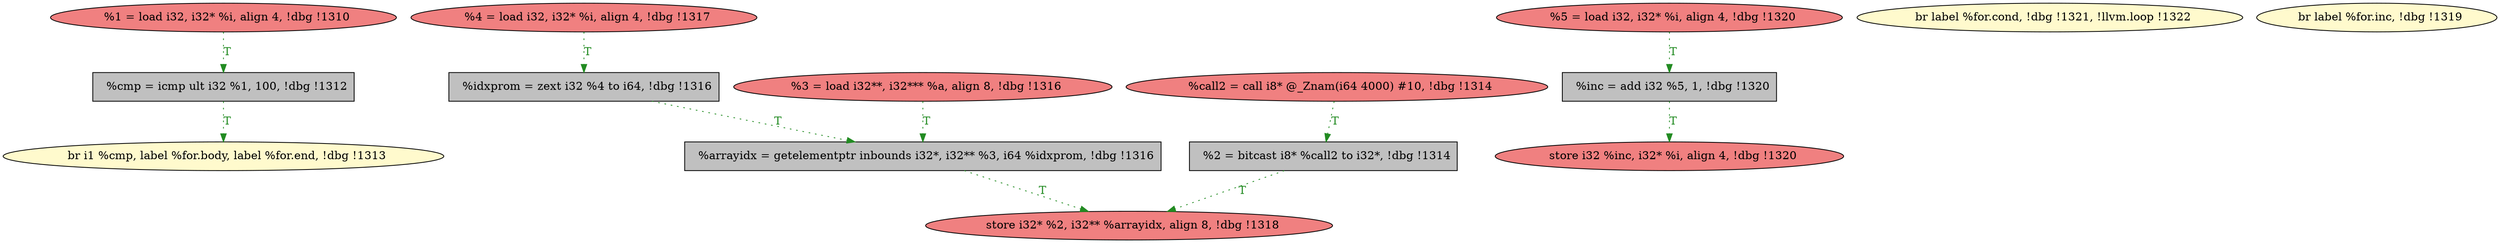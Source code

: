 
digraph G {


node4237 [fillcolor=lemonchiffon,label="  br i1 %cmp, label %for.body, label %for.end, !dbg !1313",shape=ellipse,style=filled ]
node4236 [fillcolor=lightcoral,label="  %4 = load i32, i32* %i, align 4, !dbg !1317",shape=ellipse,style=filled ]
node4234 [fillcolor=grey,label="  %2 = bitcast i8* %call2 to i32*, !dbg !1314",shape=rectangle,style=filled ]
node4238 [fillcolor=lightcoral,label="  %5 = load i32, i32* %i, align 4, !dbg !1320",shape=ellipse,style=filled ]
node4232 [fillcolor=grey,label="  %idxprom = zext i32 %4 to i64, !dbg !1316",shape=rectangle,style=filled ]
node4226 [fillcolor=lightcoral,label="  store i32 %inc, i32* %i, align 4, !dbg !1320",shape=ellipse,style=filled ]
node4239 [fillcolor=lightcoral,label="  %call2 = call i8* @_Znam(i64 4000) #10, !dbg !1314",shape=ellipse,style=filled ]
node4235 [fillcolor=grey,label="  %inc = add i32 %5, 1, !dbg !1320",shape=rectangle,style=filled ]
node4225 [fillcolor=lemonchiffon,label="  br label %for.cond, !dbg !1321, !llvm.loop !1322",shape=ellipse,style=filled ]
node4231 [fillcolor=lightcoral,label="  %3 = load i32**, i32*** %a, align 8, !dbg !1316",shape=ellipse,style=filled ]
node4227 [fillcolor=lemonchiffon,label="  br label %for.inc, !dbg !1319",shape=ellipse,style=filled ]
node4233 [fillcolor=lightcoral,label="  %1 = load i32, i32* %i, align 4, !dbg !1310",shape=ellipse,style=filled ]
node4228 [fillcolor=lightcoral,label="  store i32* %2, i32** %arrayidx, align 8, !dbg !1318",shape=ellipse,style=filled ]
node4229 [fillcolor=grey,label="  %arrayidx = getelementptr inbounds i32*, i32** %3, i64 %idxprom, !dbg !1316",shape=rectangle,style=filled ]
node4230 [fillcolor=grey,label="  %cmp = icmp ult i32 %1, 100, !dbg !1312",shape=rectangle,style=filled ]

node4231->node4229 [style=dotted,color=forestgreen,label="T",fontcolor=forestgreen ]
node4236->node4232 [style=dotted,color=forestgreen,label="T",fontcolor=forestgreen ]
node4238->node4235 [style=dotted,color=forestgreen,label="T",fontcolor=forestgreen ]
node4234->node4228 [style=dotted,color=forestgreen,label="T",fontcolor=forestgreen ]
node4239->node4234 [style=dotted,color=forestgreen,label="T",fontcolor=forestgreen ]
node4232->node4229 [style=dotted,color=forestgreen,label="T",fontcolor=forestgreen ]
node4235->node4226 [style=dotted,color=forestgreen,label="T",fontcolor=forestgreen ]
node4233->node4230 [style=dotted,color=forestgreen,label="T",fontcolor=forestgreen ]
node4230->node4237 [style=dotted,color=forestgreen,label="T",fontcolor=forestgreen ]
node4229->node4228 [style=dotted,color=forestgreen,label="T",fontcolor=forestgreen ]


}
